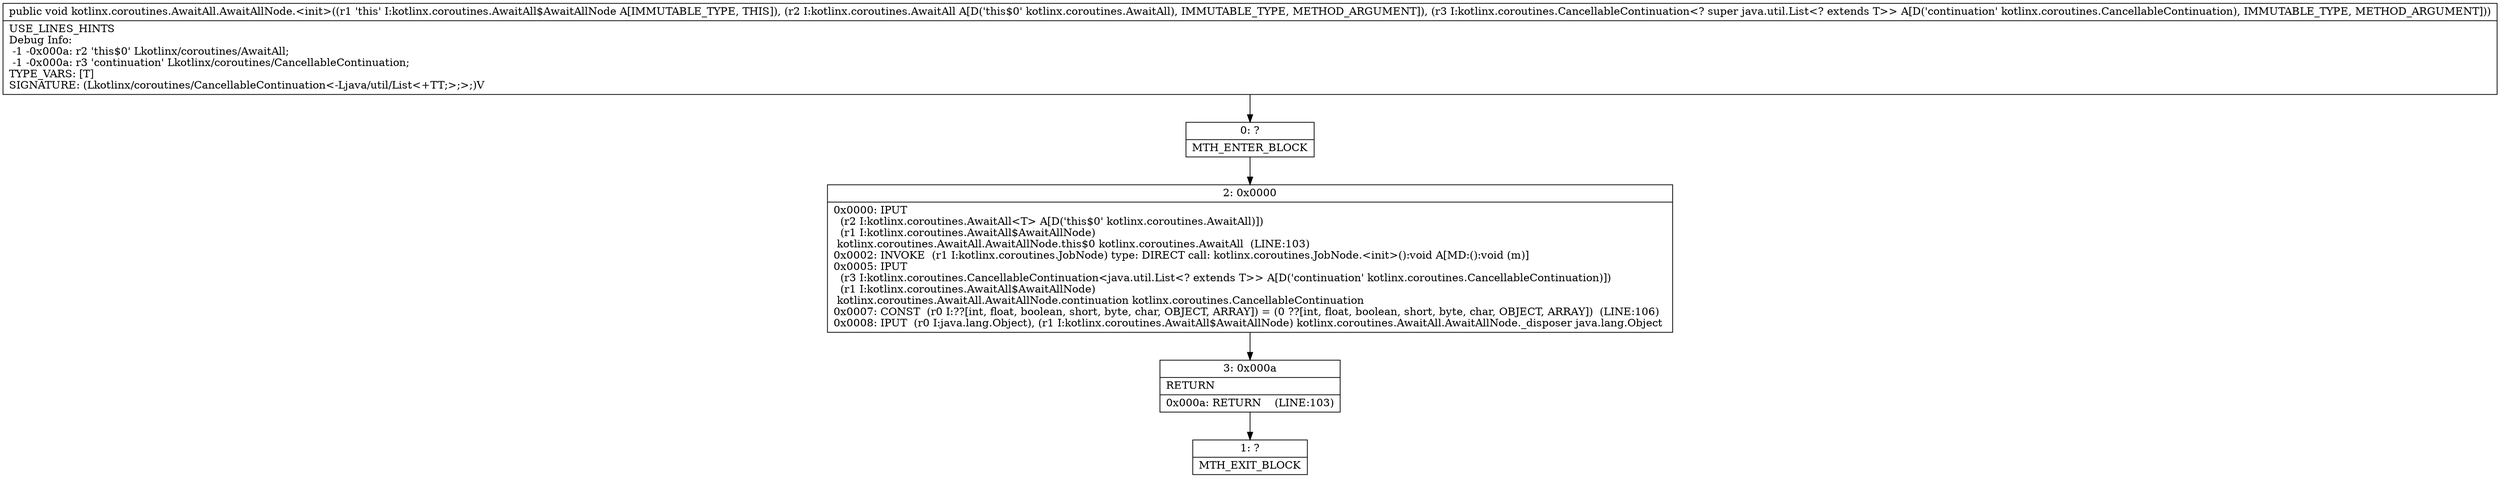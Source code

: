 digraph "CFG forkotlinx.coroutines.AwaitAll.AwaitAllNode.\<init\>(Lkotlinx\/coroutines\/AwaitAll;Lkotlinx\/coroutines\/CancellableContinuation;)V" {
Node_0 [shape=record,label="{0\:\ ?|MTH_ENTER_BLOCK\l}"];
Node_2 [shape=record,label="{2\:\ 0x0000|0x0000: IPUT  \l  (r2 I:kotlinx.coroutines.AwaitAll\<T\> A[D('this$0' kotlinx.coroutines.AwaitAll)])\l  (r1 I:kotlinx.coroutines.AwaitAll$AwaitAllNode)\l kotlinx.coroutines.AwaitAll.AwaitAllNode.this$0 kotlinx.coroutines.AwaitAll  (LINE:103)\l0x0002: INVOKE  (r1 I:kotlinx.coroutines.JobNode) type: DIRECT call: kotlinx.coroutines.JobNode.\<init\>():void A[MD:():void (m)]\l0x0005: IPUT  \l  (r3 I:kotlinx.coroutines.CancellableContinuation\<java.util.List\<? extends T\>\> A[D('continuation' kotlinx.coroutines.CancellableContinuation)])\l  (r1 I:kotlinx.coroutines.AwaitAll$AwaitAllNode)\l kotlinx.coroutines.AwaitAll.AwaitAllNode.continuation kotlinx.coroutines.CancellableContinuation \l0x0007: CONST  (r0 I:??[int, float, boolean, short, byte, char, OBJECT, ARRAY]) = (0 ??[int, float, boolean, short, byte, char, OBJECT, ARRAY])  (LINE:106)\l0x0008: IPUT  (r0 I:java.lang.Object), (r1 I:kotlinx.coroutines.AwaitAll$AwaitAllNode) kotlinx.coroutines.AwaitAll.AwaitAllNode._disposer java.lang.Object \l}"];
Node_3 [shape=record,label="{3\:\ 0x000a|RETURN\l|0x000a: RETURN    (LINE:103)\l}"];
Node_1 [shape=record,label="{1\:\ ?|MTH_EXIT_BLOCK\l}"];
MethodNode[shape=record,label="{public void kotlinx.coroutines.AwaitAll.AwaitAllNode.\<init\>((r1 'this' I:kotlinx.coroutines.AwaitAll$AwaitAllNode A[IMMUTABLE_TYPE, THIS]), (r2 I:kotlinx.coroutines.AwaitAll A[D('this$0' kotlinx.coroutines.AwaitAll), IMMUTABLE_TYPE, METHOD_ARGUMENT]), (r3 I:kotlinx.coroutines.CancellableContinuation\<? super java.util.List\<? extends T\>\> A[D('continuation' kotlinx.coroutines.CancellableContinuation), IMMUTABLE_TYPE, METHOD_ARGUMENT]))  | USE_LINES_HINTS\lDebug Info:\l  \-1 \-0x000a: r2 'this$0' Lkotlinx\/coroutines\/AwaitAll;\l  \-1 \-0x000a: r3 'continuation' Lkotlinx\/coroutines\/CancellableContinuation;\lTYPE_VARS: [T]\lSIGNATURE: (Lkotlinx\/coroutines\/CancellableContinuation\<\-Ljava\/util\/List\<+TT;\>;\>;)V\l}"];
MethodNode -> Node_0;Node_0 -> Node_2;
Node_2 -> Node_3;
Node_3 -> Node_1;
}

